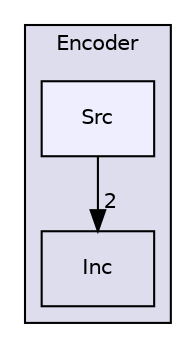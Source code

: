 digraph "/home/krzy5z70f/Documents/Semestr_5/SM_laboratoria/RWACS/STM32_firmware/Components/Encoder/Src" {
  compound=true
  node [ fontsize="10", fontname="Helvetica"];
  edge [ labelfontsize="10", labelfontname="Helvetica"];
  subgraph clusterdir_ce406a3de306f08bd4bd16ec79dc1f7b {
    graph [ bgcolor="#ddddee", pencolor="black", label="Encoder" fontname="Helvetica", fontsize="10", URL="dir_ce406a3de306f08bd4bd16ec79dc1f7b.html"]
  dir_ba87a8ac8d221c2256166852464126dd [shape=box label="Inc" URL="dir_ba87a8ac8d221c2256166852464126dd.html"];
  dir_b5f268e115f986a952c4da6a5675c035 [shape=box, label="Src", style="filled", fillcolor="#eeeeff", pencolor="black", URL="dir_b5f268e115f986a952c4da6a5675c035.html"];
  }
  dir_b5f268e115f986a952c4da6a5675c035->dir_ba87a8ac8d221c2256166852464126dd [headlabel="2", labeldistance=1.5 headhref="dir_000010_000009.html"];
}

